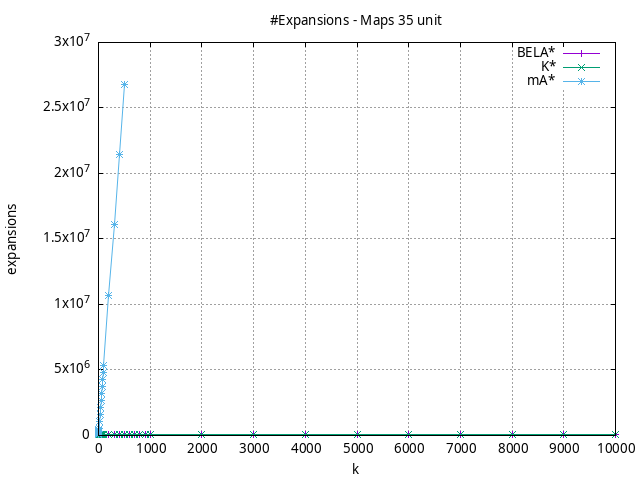 #!/usr/bin/gnuplot
# -*- coding: utf-8 -*-
#
# results/maps/unit/35/random512-35.heuristic.unit.expansions.gnuplot
#
# Started on 04/07/2024 22:04:57
# Author: Carlos Linares López
set grid
set xlabel "k"
set ylabel "expansions"

set title "#Expansions - Maps 35 unit"

set terminal png enhanced font "Ariel,10"
set output 'random512-35.heuristic.unit.expansions.png'

plot "-" title "BELA*"      with linesp, "-" title "K*"      with linesp, "-" title "mA*"      with linesp

	1 53572.99
	2 53572.99
	3 53572.99
	4 53572.99
	5 53572.99
	6 53572.99
	7 53572.99
	8 53572.99
	9 53572.99
	10 53572.99
	20 53572.99
	30 53572.99
	40 53572.99
	50 53572.99
	60 53572.99
	70 53572.99
	80 53572.99
	90 53572.99
	100 53572.99
	200 53572.99
	300 53572.99
	400 53572.99
	500 53572.99
	600 53572.99
	700 53572.99
	800 53572.99
	900 53572.99
	1000 53572.99
	2000 53572.99
	3000 53572.99
	4000 53572.99
	5000 53572.99
	6000 53572.99
	7000 53572.99
	8000 53572.99
	9000 53572.99
	10000 53572.99
end
	1 53775.38
	2 55492.95
	3 55492.95
	4 55492.95
	5 55492.95
	6 55492.95
	7 55492.95
	8 55492.95
	9 55492.95
	10 55492.95
	20 55492.95
	30 55492.95
	40 55492.95
	50 55492.95
	60 55492.95
	70 55492.95
	80 55492.95
	90 55492.95
	100 55492.95
	200 55492.95
	300 55492.95
	400 55492.95
	500 55492.95
	600 55492.95
	700 55492.95
	800 55492.95
	900 55492.95
	1000 55492.95
	2000 55492.95
	3000 55492.95
	4000 55492.95
	5000 55492.95
	6000 55492.95
	7000 55492.95
	8000 55492.95
	9000 55492.95
	10000 55492.95
end
	1 53572.99
	2 107097.14
	3 160577.34
	4 214238.64
	5 267892.35
	6 321480.73
	7 374842.52
	8 428355.41
	9 481921.78
	10 535471.06
	20 1071016.46
	30 1605825.37
	40 2141023.49
	50 2676302.99
	60 3211517.96
	70 3747120.13
	80 4282600.57
	90 4817873.54
	100 5353136.21
	200 10707366.11
	300 16068944.05
	400 21421617.31
	500 26780329.76
end
